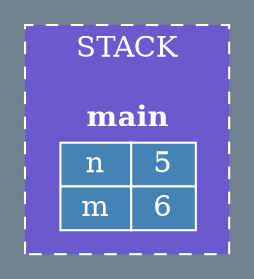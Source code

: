 digraph{
      bgcolor="slategrey";
      subgraph cluster_0 {
            fontcolor = "white";
            color = "white";
            style = dashed;
            label = "STACK";
            bgcolor = "slateblue";
            
            nodeA [
                  fontcolor="white"; 
                  shape=plaintext; 
                  label=<
                        <table border="0" cellborder="1" cellspacing="0" 
                        color="slateblue">
                              <tr>
                              <td colspan="2"> <b> main </b> </td>
                              </tr>
                              <tr>
                                    <td color="white" bgcolor="steelblue"> n </td>
                                    <td color="white" bgcolor="steelblue"> 5 </td>
                              </tr>
                              <tr>
                                    <td color="white" bgcolor="steelblue"> m </td>
                                    <td color="white" bgcolor="steelblue"> 6 </td>
                              </tr>
                        </table>
                  >
            ];
      }
}